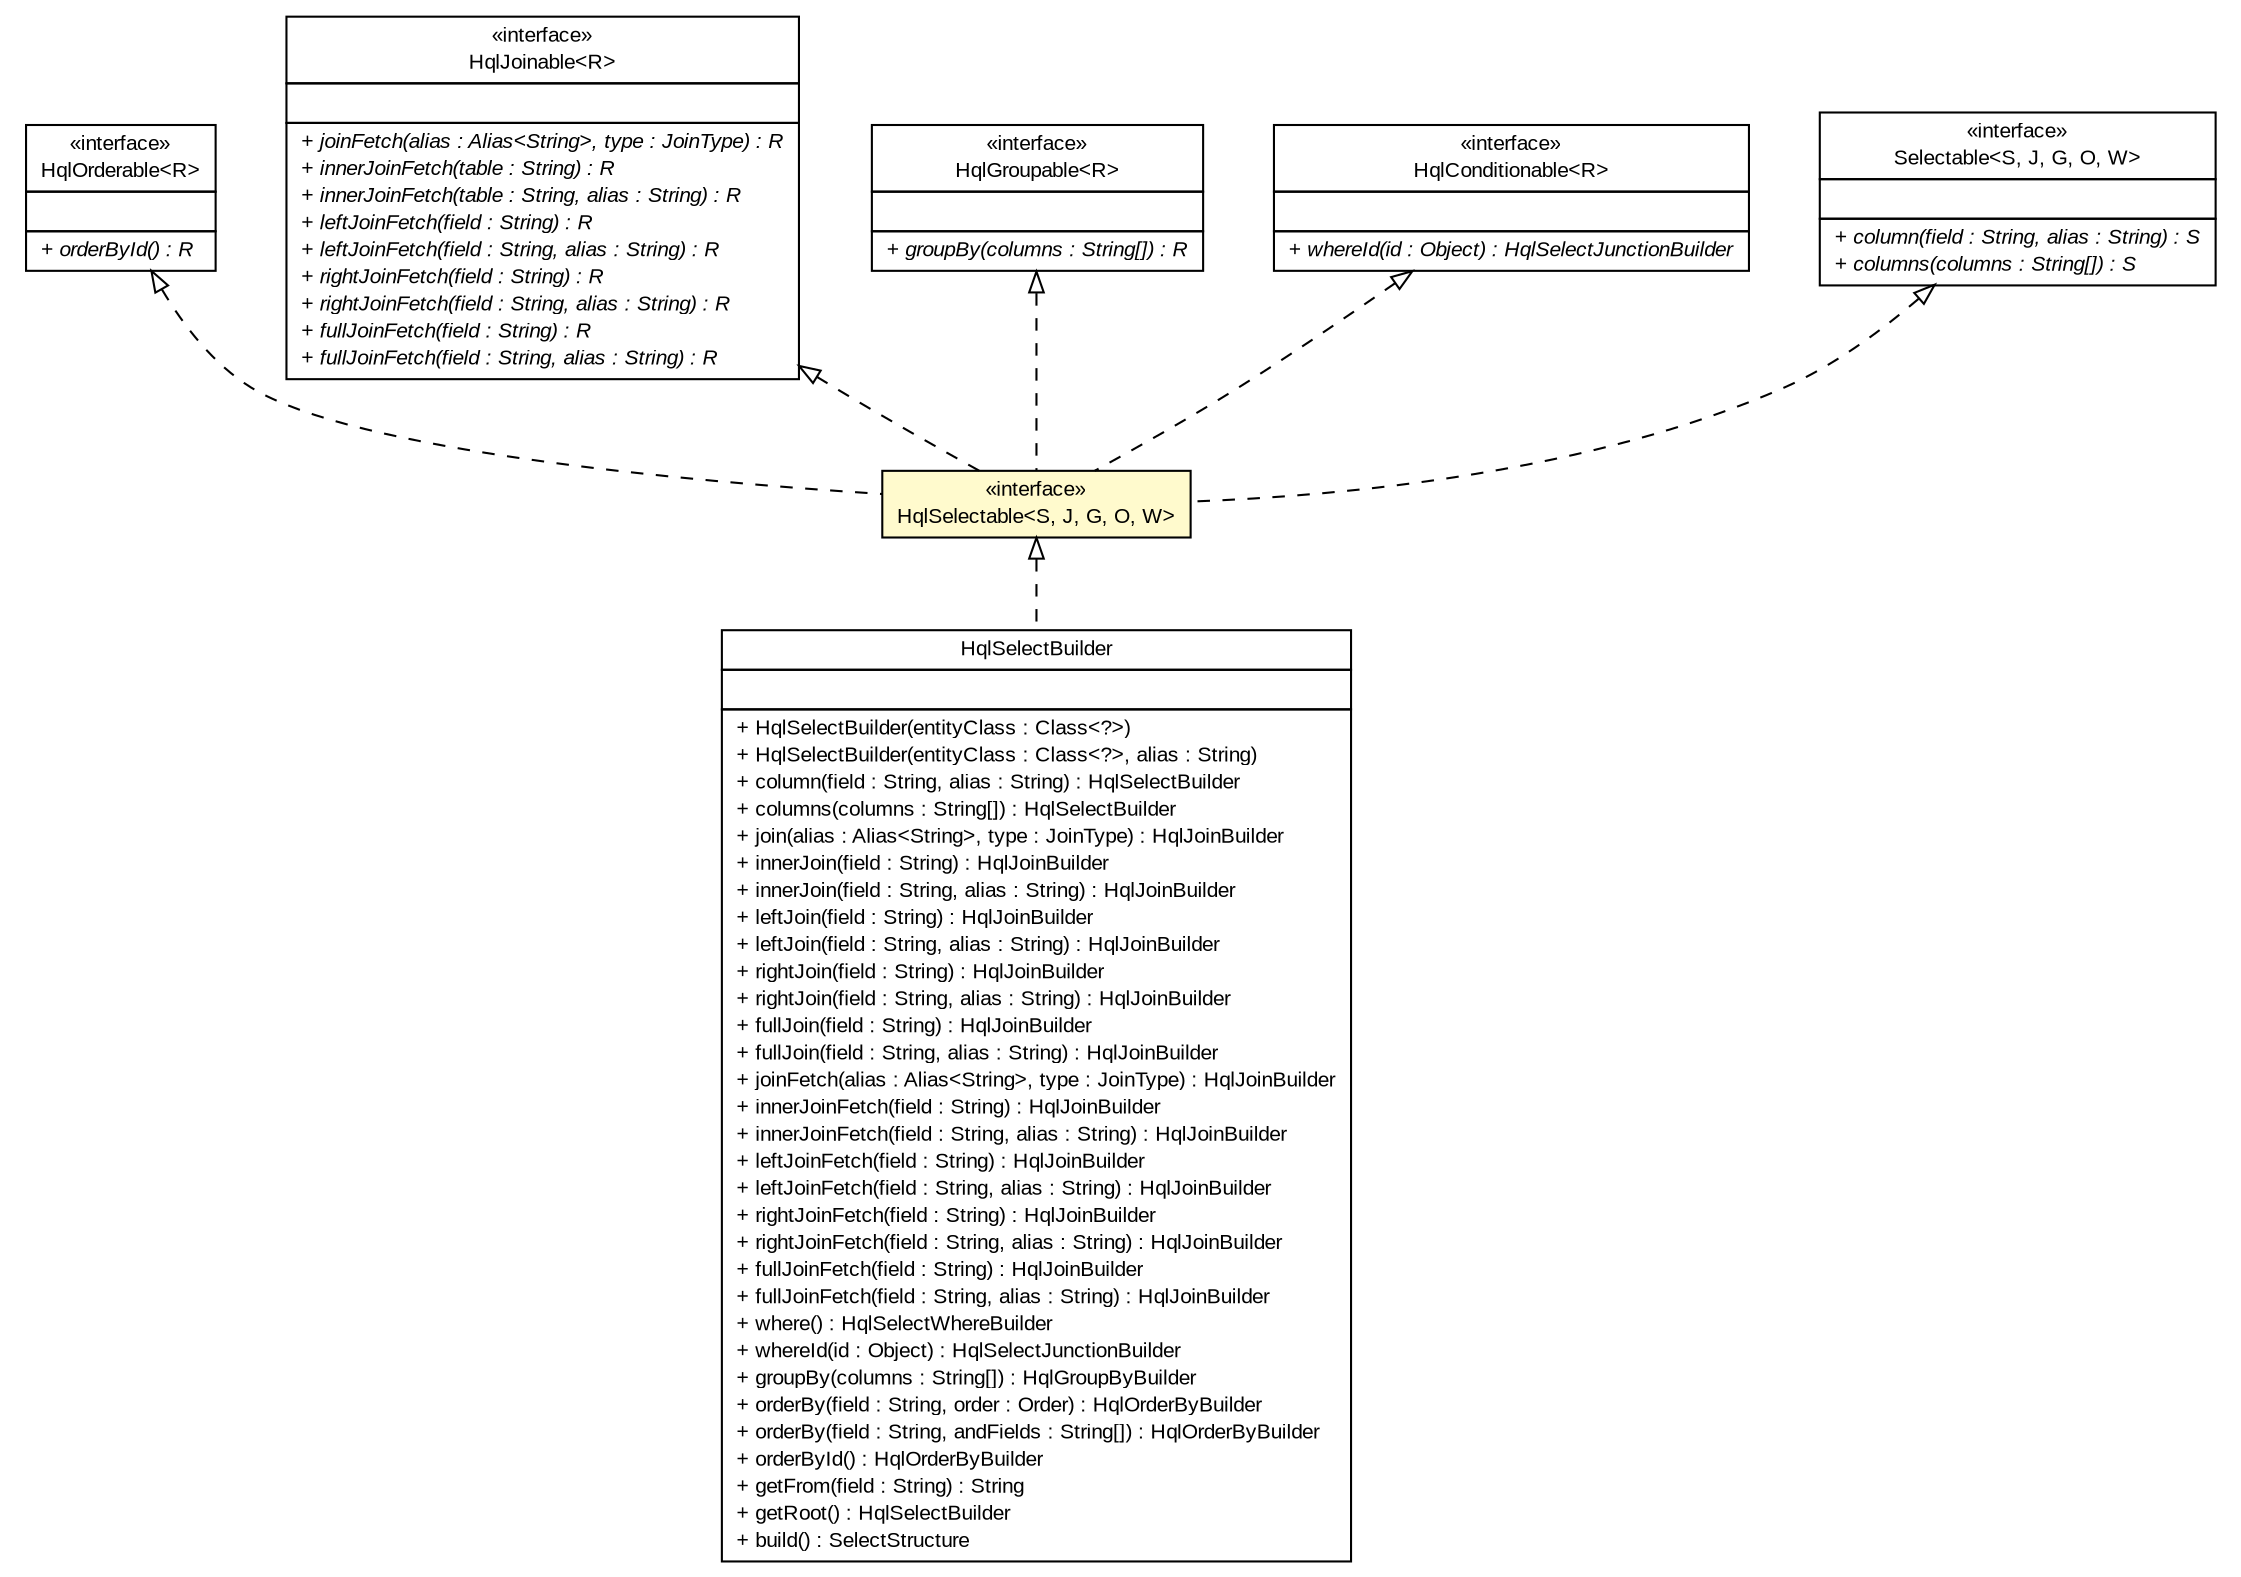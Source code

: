 #!/usr/local/bin/dot
#
# Class diagram 
# Generated by UMLGraph version R5_6 (http://www.umlgraph.org/)
#

digraph G {
	edge [fontname="arial",fontsize=10,labelfontname="arial",labelfontsize=10];
	node [fontname="arial",fontsize=10,shape=plaintext];
	nodesep=0.25;
	ranksep=0.5;
	// br.gov.to.sefaz.persistence.query.builder.hql.select.HqlSelectBuilder
	c430385 [label=<<table title="br.gov.to.sefaz.persistence.query.builder.hql.select.HqlSelectBuilder" border="0" cellborder="1" cellspacing="0" cellpadding="2" port="p" href="../HqlSelectBuilder.html">
		<tr><td><table border="0" cellspacing="0" cellpadding="1">
<tr><td align="center" balign="center"> HqlSelectBuilder </td></tr>
		</table></td></tr>
		<tr><td><table border="0" cellspacing="0" cellpadding="1">
<tr><td align="left" balign="left">  </td></tr>
		</table></td></tr>
		<tr><td><table border="0" cellspacing="0" cellpadding="1">
<tr><td align="left" balign="left"> + HqlSelectBuilder(entityClass : Class&lt;?&gt;) </td></tr>
<tr><td align="left" balign="left"> + HqlSelectBuilder(entityClass : Class&lt;?&gt;, alias : String) </td></tr>
<tr><td align="left" balign="left"> + column(field : String, alias : String) : HqlSelectBuilder </td></tr>
<tr><td align="left" balign="left"> + columns(columns : String[]) : HqlSelectBuilder </td></tr>
<tr><td align="left" balign="left"> + join(alias : Alias&lt;String&gt;, type : JoinType) : HqlJoinBuilder </td></tr>
<tr><td align="left" balign="left"> + innerJoin(field : String) : HqlJoinBuilder </td></tr>
<tr><td align="left" balign="left"> + innerJoin(field : String, alias : String) : HqlJoinBuilder </td></tr>
<tr><td align="left" balign="left"> + leftJoin(field : String) : HqlJoinBuilder </td></tr>
<tr><td align="left" balign="left"> + leftJoin(field : String, alias : String) : HqlJoinBuilder </td></tr>
<tr><td align="left" balign="left"> + rightJoin(field : String) : HqlJoinBuilder </td></tr>
<tr><td align="left" balign="left"> + rightJoin(field : String, alias : String) : HqlJoinBuilder </td></tr>
<tr><td align="left" balign="left"> + fullJoin(field : String) : HqlJoinBuilder </td></tr>
<tr><td align="left" balign="left"> + fullJoin(field : String, alias : String) : HqlJoinBuilder </td></tr>
<tr><td align="left" balign="left"> + joinFetch(alias : Alias&lt;String&gt;, type : JoinType) : HqlJoinBuilder </td></tr>
<tr><td align="left" balign="left"> + innerJoinFetch(field : String) : HqlJoinBuilder </td></tr>
<tr><td align="left" balign="left"> + innerJoinFetch(field : String, alias : String) : HqlJoinBuilder </td></tr>
<tr><td align="left" balign="left"> + leftJoinFetch(field : String) : HqlJoinBuilder </td></tr>
<tr><td align="left" balign="left"> + leftJoinFetch(field : String, alias : String) : HqlJoinBuilder </td></tr>
<tr><td align="left" balign="left"> + rightJoinFetch(field : String) : HqlJoinBuilder </td></tr>
<tr><td align="left" balign="left"> + rightJoinFetch(field : String, alias : String) : HqlJoinBuilder </td></tr>
<tr><td align="left" balign="left"> + fullJoinFetch(field : String) : HqlJoinBuilder </td></tr>
<tr><td align="left" balign="left"> + fullJoinFetch(field : String, alias : String) : HqlJoinBuilder </td></tr>
<tr><td align="left" balign="left"> + where() : HqlSelectWhereBuilder </td></tr>
<tr><td align="left" balign="left"> + whereId(id : Object) : HqlSelectJunctionBuilder </td></tr>
<tr><td align="left" balign="left"> + groupBy(columns : String[]) : HqlGroupByBuilder </td></tr>
<tr><td align="left" balign="left"> + orderBy(field : String, order : Order) : HqlOrderByBuilder </td></tr>
<tr><td align="left" balign="left"> + orderBy(field : String, andFields : String[]) : HqlOrderByBuilder </td></tr>
<tr><td align="left" balign="left"> + orderById() : HqlOrderByBuilder </td></tr>
<tr><td align="left" balign="left"> + getFrom(field : String) : String </td></tr>
<tr><td align="left" balign="left"> + getRoot() : HqlSelectBuilder </td></tr>
<tr><td align="left" balign="left"> + build() : SelectStructure </td></tr>
		</table></td></tr>
		</table>>, URL="../HqlSelectBuilder.html", fontname="arial", fontcolor="black", fontsize=10.0];
	// br.gov.to.sefaz.persistence.query.builder.hql.select.signature.HqlSelectable<S, J, G, O, W>
	c430388 [label=<<table title="br.gov.to.sefaz.persistence.query.builder.hql.select.signature.HqlSelectable" border="0" cellborder="1" cellspacing="0" cellpadding="2" port="p" bgcolor="lemonChiffon" href="./HqlSelectable.html">
		<tr><td><table border="0" cellspacing="0" cellpadding="1">
<tr><td align="center" balign="center"> &#171;interface&#187; </td></tr>
<tr><td align="center" balign="center"> HqlSelectable&lt;S, J, G, O, W&gt; </td></tr>
		</table></td></tr>
		</table>>, URL="./HqlSelectable.html", fontname="arial", fontcolor="black", fontsize=10.0];
	// br.gov.to.sefaz.persistence.query.builder.hql.select.signature.HqlOrderable<R>
	c430389 [label=<<table title="br.gov.to.sefaz.persistence.query.builder.hql.select.signature.HqlOrderable" border="0" cellborder="1" cellspacing="0" cellpadding="2" port="p" href="./HqlOrderable.html">
		<tr><td><table border="0" cellspacing="0" cellpadding="1">
<tr><td align="center" balign="center"> &#171;interface&#187; </td></tr>
<tr><td align="center" balign="center"> HqlOrderable&lt;R&gt; </td></tr>
		</table></td></tr>
		<tr><td><table border="0" cellspacing="0" cellpadding="1">
<tr><td align="left" balign="left">  </td></tr>
		</table></td></tr>
		<tr><td><table border="0" cellspacing="0" cellpadding="1">
<tr><td align="left" balign="left"><font face="arial italic" point-size="10.0"> + orderById() : R </font></td></tr>
		</table></td></tr>
		</table>>, URL="./HqlOrderable.html", fontname="arial", fontcolor="black", fontsize=10.0];
	// br.gov.to.sefaz.persistence.query.builder.hql.select.signature.HqlJoinable<R>
	c430390 [label=<<table title="br.gov.to.sefaz.persistence.query.builder.hql.select.signature.HqlJoinable" border="0" cellborder="1" cellspacing="0" cellpadding="2" port="p" href="./HqlJoinable.html">
		<tr><td><table border="0" cellspacing="0" cellpadding="1">
<tr><td align="center" balign="center"> &#171;interface&#187; </td></tr>
<tr><td align="center" balign="center"> HqlJoinable&lt;R&gt; </td></tr>
		</table></td></tr>
		<tr><td><table border="0" cellspacing="0" cellpadding="1">
<tr><td align="left" balign="left">  </td></tr>
		</table></td></tr>
		<tr><td><table border="0" cellspacing="0" cellpadding="1">
<tr><td align="left" balign="left"><font face="arial italic" point-size="10.0"> + joinFetch(alias : Alias&lt;String&gt;, type : JoinType) : R </font></td></tr>
<tr><td align="left" balign="left"><font face="arial italic" point-size="10.0"> + innerJoinFetch(table : String) : R </font></td></tr>
<tr><td align="left" balign="left"><font face="arial italic" point-size="10.0"> + innerJoinFetch(table : String, alias : String) : R </font></td></tr>
<tr><td align="left" balign="left"><font face="arial italic" point-size="10.0"> + leftJoinFetch(field : String) : R </font></td></tr>
<tr><td align="left" balign="left"><font face="arial italic" point-size="10.0"> + leftJoinFetch(field : String, alias : String) : R </font></td></tr>
<tr><td align="left" balign="left"><font face="arial italic" point-size="10.0"> + rightJoinFetch(field : String) : R </font></td></tr>
<tr><td align="left" balign="left"><font face="arial italic" point-size="10.0"> + rightJoinFetch(field : String, alias : String) : R </font></td></tr>
<tr><td align="left" balign="left"><font face="arial italic" point-size="10.0"> + fullJoinFetch(field : String) : R </font></td></tr>
<tr><td align="left" balign="left"><font face="arial italic" point-size="10.0"> + fullJoinFetch(field : String, alias : String) : R </font></td></tr>
		</table></td></tr>
		</table>>, URL="./HqlJoinable.html", fontname="arial", fontcolor="black", fontsize=10.0];
	// br.gov.to.sefaz.persistence.query.builder.hql.select.signature.HqlGroupable<R>
	c430391 [label=<<table title="br.gov.to.sefaz.persistence.query.builder.hql.select.signature.HqlGroupable" border="0" cellborder="1" cellspacing="0" cellpadding="2" port="p" href="./HqlGroupable.html">
		<tr><td><table border="0" cellspacing="0" cellpadding="1">
<tr><td align="center" balign="center"> &#171;interface&#187; </td></tr>
<tr><td align="center" balign="center"> HqlGroupable&lt;R&gt; </td></tr>
		</table></td></tr>
		<tr><td><table border="0" cellspacing="0" cellpadding="1">
<tr><td align="left" balign="left">  </td></tr>
		</table></td></tr>
		<tr><td><table border="0" cellspacing="0" cellpadding="1">
<tr><td align="left" balign="left"><font face="arial italic" point-size="10.0"> + groupBy(columns : String[]) : R </font></td></tr>
		</table></td></tr>
		</table>>, URL="./HqlGroupable.html", fontname="arial", fontcolor="black", fontsize=10.0];
	// br.gov.to.sefaz.persistence.query.builder.hql.select.signature.HqlConditionable<R>
	c430392 [label=<<table title="br.gov.to.sefaz.persistence.query.builder.hql.select.signature.HqlConditionable" border="0" cellborder="1" cellspacing="0" cellpadding="2" port="p" href="./HqlConditionable.html">
		<tr><td><table border="0" cellspacing="0" cellpadding="1">
<tr><td align="center" balign="center"> &#171;interface&#187; </td></tr>
<tr><td align="center" balign="center"> HqlConditionable&lt;R&gt; </td></tr>
		</table></td></tr>
		<tr><td><table border="0" cellspacing="0" cellpadding="1">
<tr><td align="left" balign="left">  </td></tr>
		</table></td></tr>
		<tr><td><table border="0" cellspacing="0" cellpadding="1">
<tr><td align="left" balign="left"><font face="arial italic" point-size="10.0"> + whereId(id : Object) : HqlSelectJunctionBuilder </font></td></tr>
		</table></td></tr>
		</table>>, URL="./HqlConditionable.html", fontname="arial", fontcolor="black", fontsize=10.0];
	// br.gov.to.sefaz.persistence.query.builder.sql.select.signature.Selectable<S, J, G, O, W>
	c430407 [label=<<table title="br.gov.to.sefaz.persistence.query.builder.sql.select.signature.Selectable" border="0" cellborder="1" cellspacing="0" cellpadding="2" port="p" href="../../../sql/select/signature/Selectable.html">
		<tr><td><table border="0" cellspacing="0" cellpadding="1">
<tr><td align="center" balign="center"> &#171;interface&#187; </td></tr>
<tr><td align="center" balign="center"> Selectable&lt;S, J, G, O, W&gt; </td></tr>
		</table></td></tr>
		<tr><td><table border="0" cellspacing="0" cellpadding="1">
<tr><td align="left" balign="left">  </td></tr>
		</table></td></tr>
		<tr><td><table border="0" cellspacing="0" cellpadding="1">
<tr><td align="left" balign="left"><font face="arial italic" point-size="10.0"> + column(field : String, alias : String) : S </font></td></tr>
<tr><td align="left" balign="left"><font face="arial italic" point-size="10.0"> + columns(columns : String[]) : S </font></td></tr>
		</table></td></tr>
		</table>>, URL="../../../sql/select/signature/Selectable.html", fontname="arial", fontcolor="black", fontsize=10.0];
	//br.gov.to.sefaz.persistence.query.builder.hql.select.HqlSelectBuilder implements br.gov.to.sefaz.persistence.query.builder.hql.select.signature.HqlSelectable<S, J, G, O, W>
	c430388:p -> c430385:p [dir=back,arrowtail=empty,style=dashed];
	//br.gov.to.sefaz.persistence.query.builder.hql.select.signature.HqlSelectable<S, J, G, O, W> implements br.gov.to.sefaz.persistence.query.builder.sql.select.signature.Selectable<S, J, G, O, W>
	c430407:p -> c430388:p [dir=back,arrowtail=empty,style=dashed];
	//br.gov.to.sefaz.persistence.query.builder.hql.select.signature.HqlSelectable<S, J, G, O, W> implements br.gov.to.sefaz.persistence.query.builder.hql.select.signature.HqlJoinable<R>
	c430390:p -> c430388:p [dir=back,arrowtail=empty,style=dashed];
	//br.gov.to.sefaz.persistence.query.builder.hql.select.signature.HqlSelectable<S, J, G, O, W> implements br.gov.to.sefaz.persistence.query.builder.hql.select.signature.HqlGroupable<R>
	c430391:p -> c430388:p [dir=back,arrowtail=empty,style=dashed];
	//br.gov.to.sefaz.persistence.query.builder.hql.select.signature.HqlSelectable<S, J, G, O, W> implements br.gov.to.sefaz.persistence.query.builder.hql.select.signature.HqlOrderable<R>
	c430389:p -> c430388:p [dir=back,arrowtail=empty,style=dashed];
	//br.gov.to.sefaz.persistence.query.builder.hql.select.signature.HqlSelectable<S, J, G, O, W> implements br.gov.to.sefaz.persistence.query.builder.hql.select.signature.HqlConditionable<R>
	c430392:p -> c430388:p [dir=back,arrowtail=empty,style=dashed];
}

